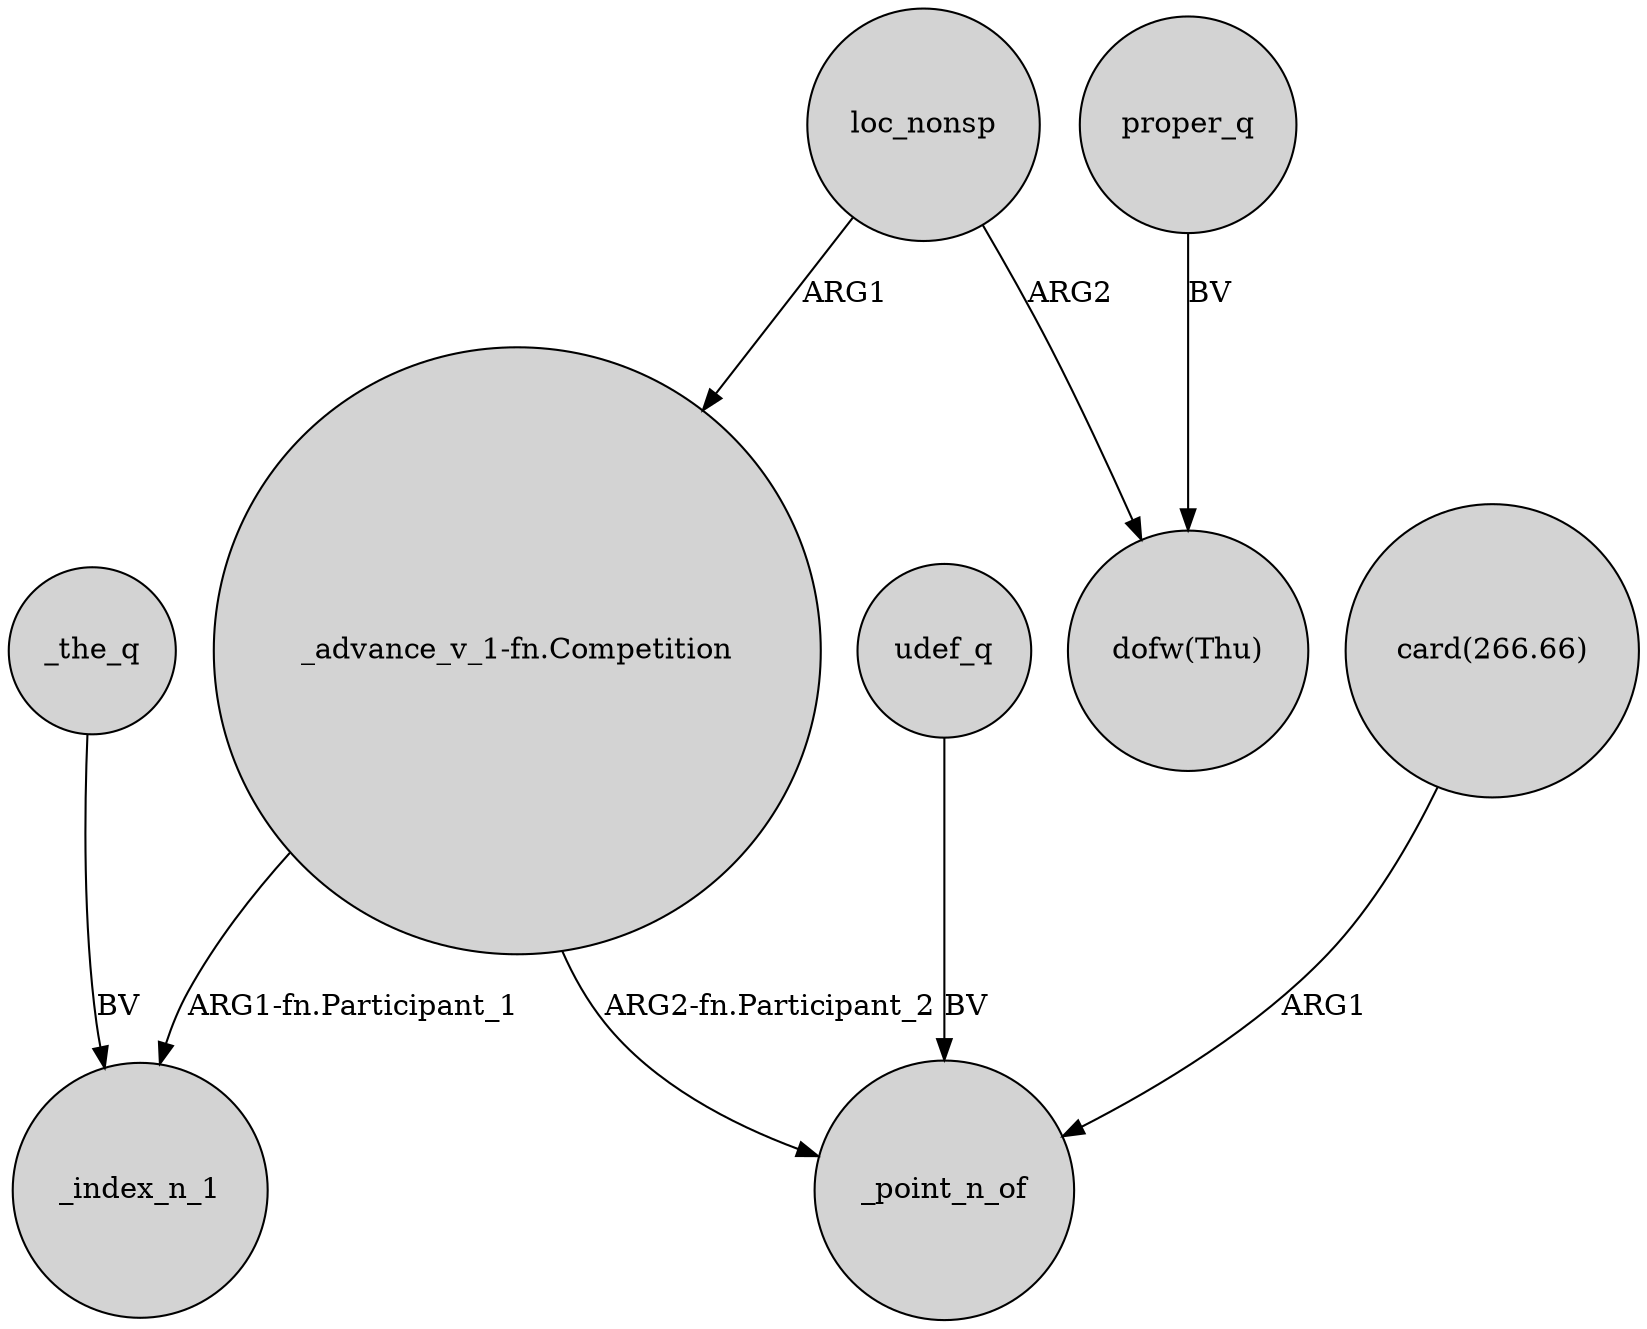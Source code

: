 digraph {
	node [shape=circle style=filled]
	"card(266.66)" -> _point_n_of [label=ARG1]
	loc_nonsp -> "dofw(Thu)" [label=ARG2]
	"_advance_v_1-fn.Competition" -> _point_n_of [label="ARG2-fn.Participant_2"]
	loc_nonsp -> "_advance_v_1-fn.Competition" [label=ARG1]
	_the_q -> _index_n_1 [label=BV]
	udef_q -> _point_n_of [label=BV]
	"_advance_v_1-fn.Competition" -> _index_n_1 [label="ARG1-fn.Participant_1"]
	proper_q -> "dofw(Thu)" [label=BV]
}
